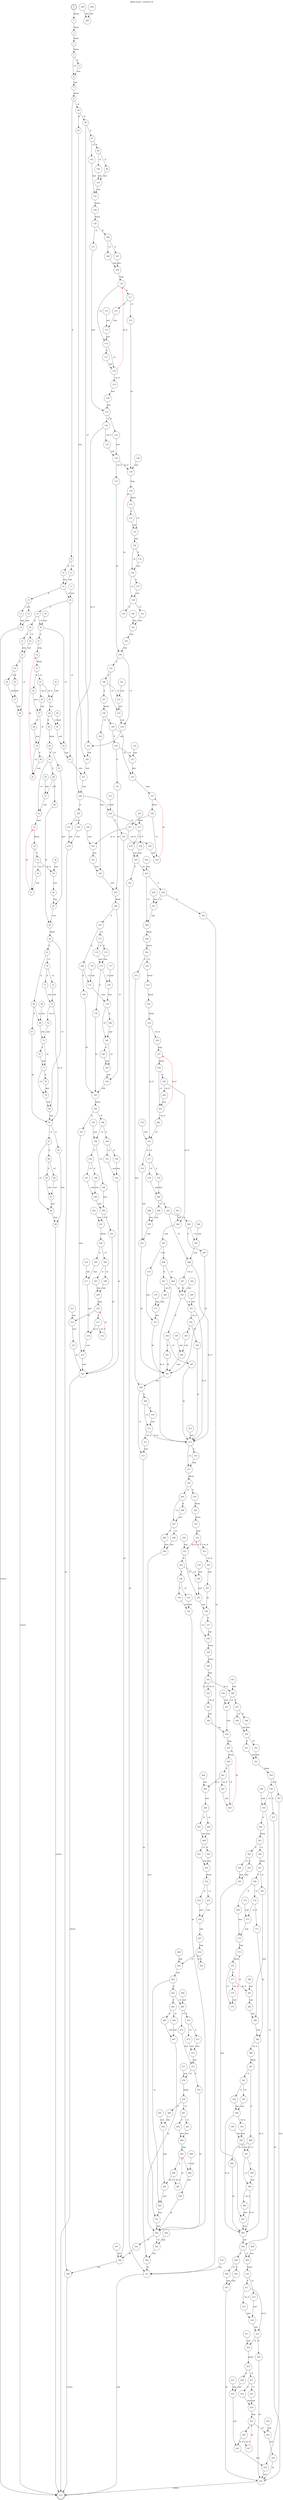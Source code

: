 digraph finite_state_machine {
    label = "allium.wasm - function 34"
    labelloc =  t
    labelfontsize = 16
    labelfontcolor = black
    labelfontname = "Helvetica"
    node [shape = doublecircle]; 0 512;
    node [shape = circle];
    0 -> 1[label = "block"];
    1 -> 2[label = "block"];
    2 -> 3[label = "block"];
    3 -> 4[label = "block"];
    4 -> 5[label = "if"];
    4 -> 6[label = "~if"];
    5 -> 6[label = "end"];
    6 -> 7[label = "end"];
    7 -> 8[label = "block"];
    8 -> 9[label = "if"];
    8 -> 94[label = "~if"];
    9 -> 10[label = "if"];
    9 -> 11[label = "~if"];
    10 -> 12[label = "else"];
    11 -> 12[label = "end"];
    12 -> 13[label = "if"];
    12 -> 18[label = "~if"];
    13 -> 14[label = "if"];
    13 -> 15[label = "~if"];
    14 -> 16[label = "else"];
    15 -> 16[label = "end"];
    16 -> 512[label = "return"];
    17 -> 18[label = "end"];
    18 -> 19[label = "if"];
    18 -> 93[label = "~if"];
    19 -> 20[label = "if"];
    19 -> 30[label = "~if"];
    20 -> 21[label = "if"];
    20 -> 22[label = "~if"];
    21 -> 23[label = "else"];
    22 -> 23[label = "end"];
    23 -> 24[label = "if"];
    23 -> 28[label = "~if"];
    24 -> 25[label = "if"];
    24 -> 26[label = "~if"];
    25 -> 27[label = "else"];
    26 -> 27[label = "end"];
    27 -> 28[label = "end"];
    28 -> 512[label = "return"];
    29 -> 30[label = "end"];
    30 -> 31[label = "if"];
    30 -> 92[label = "~if"];
    31 -> 32[label = "loop"];
    32 -> 33[label = "block"];
    33 -> 34[label = "if"];
    33 -> 35[label = "~if"];
    34 -> 37[label = "else"];
    35 -> 36[label = "~br_if"];
    35 -> 43[label = "br_if"];
    36 -> 37[label = "end"];
    37 -> 38[label = "if"];
    37 -> 39[label = "~if"];
    38 -> 39[label = "end"];
    39 -> 40[label = "if"];
    39 -> 41[label = "~if"];
    40 -> 41[label = "end"];
    41 -> 32[color="red" label = "br"];
    42 -> 43[label = "end"];
    43 -> 44[label = "end"];
    44 -> 45[label = "if"];
    44 -> 91[label = "~if"];
    45 -> 46[label = "block"];
    46 -> 47[label = "if"];
    46 -> 61[label = "~if"];
    47 -> 48[label = "if"];
    47 -> 52[label = "~if"];
    48 -> 49[label = "if"];
    48 -> 51[label = "~if"];
    49 -> 63[label = "br"];
    50 -> 51[label = "end"];
    51 -> 52[label = "end"];
    52 -> 53[label = "loop"];
    53 -> 54[label = "block"];
    54 -> 55[label = "if"];
    54 -> 57[label = "~if"];
    55 -> 56[label = "~br_if"];
    55 -> 59[label = "br_if"];
    56 -> 57[label = "end"];
    57 -> 53[color="red" label = "br"];
    58 -> 59[label = "end"];
    59 -> 60[label = "end"];
    60 -> 62[label = "else"];
    61 -> 62[label = "end"];
    62 -> 63[label = "end"];
    63 -> 64[label = "block"];
    64 -> 65[label = "if"];
    64 -> 80[label = "~if"];
    65 -> 66[label = "if"];
    65 -> 70[label = "~if"];
    66 -> 67[label = "if"];
    66 -> 69[label = "~if"];
    67 -> 81[label = "br"];
    68 -> 69[label = "end"];
    69 -> 75[label = "else"];
    70 -> 71[label = "if"];
    70 -> 72[label = "~if"];
    71 -> 73[label = "else"];
    72 -> 73[label = "end"];
    73 -> 74[label = "~br_if"];
    73 -> 81[label = "br_if"];
    74 -> 75[label = "end"];
    75 -> 76[label = "if"];
    75 -> 77[label = "~if"];
    76 -> 77[label = "end"];
    77 -> 78[label = "if"];
    77 -> 79[label = "~if"];
    78 -> 79[label = "end"];
    79 -> 80[label = "end"];
    80 -> 81[label = "end"];
    81 -> 82[label = "if"];
    81 -> 83[label = "~if"];
    82 -> 89[label = "else"];
    83 -> 84[label = "if"];
    83 -> 88[label = "~if"];
    84 -> 85[label = "if"];
    84 -> 86[label = "~if"];
    85 -> 87[label = "else"];
    86 -> 87[label = "end"];
    87 -> 88[label = "end"];
    88 -> 89[label = "end"];
    89 -> 512[label = "return"];
    90 -> 91[label = "end"];
    91 -> 92[label = "end"];
    92 -> 93[label = "end"];
    93 -> 227[label = "else"];
    94 -> 95[label = "if"];
    94 -> 96[label = "~if"];
    95 -> 226[label = "else"];
    96 -> 97[label = "if"];
    96 -> 225[label = "~if"];
    97 -> 98[label = "if"];
    97 -> 102[label = "~if"];
    98 -> 99[label = "if"];
    98 -> 100[label = "~if"];
    99 -> 101[label = "else"];
    100 -> 101[label = "end"];
    101 -> 103[label = "else"];
    102 -> 103[label = "end"];
    103 -> 104[label = "block"];
    104 -> 105[label = "block"];
    105 -> 106[label = "if"];
    105 -> 121[label = "~if"];
    106 -> 107[label = "if"];
    106 -> 108[label = "~if"];
    107 -> 109[label = "else"];
    108 -> 109[label = "end"];
    109 -> 110[label = "loop"];
    110 -> 111[label = "if"];
    110 -> 116[label = "~if"];
    111 -> 112[label = "if"];
    111 -> 113[label = "~if"];
    112 -> 115[label = "else"];
    113 -> 129[label = "br"];
    114 -> 115[label = "end"];
    115 -> 116[label = "end"];
    116 -> 117[label = "if"];
    116 -> 118[label = "~if"];
    117 -> 118[label = "end"];
    118 -> 119[label = "~br_if"];
    118 -> 110[color="red" label = "br_if"];
    119 -> 120[label = "end"];
    120 -> 122[label = "else"];
    121 -> 122[label = "end"];
    122 -> 123[label = "if"];
    122 -> 124[label = "~if"];
    123 -> 126[label = "else"];
    124 -> 125[label = "~br_if"];
    124 -> 228[label = "br_if"];
    125 -> 126[label = "end"];
    126 -> 127[label = "~br_if"];
    126 -> 129[label = "br_if"];
    127 -> 144[label = "br"];
    128 -> 129[label = "end"];
    129 -> 130[label = "loop"];
    130 -> 131[label = "block"];
    131 -> 132[label = "if"];
    131 -> 133[label = "~if"];
    132 -> 133[label = "end"];
    133 -> 134[label = "end"];
    134 -> 135[label = "if"];
    134 -> 136[label = "~if"];
    135 -> 136[label = "end"];
    136 -> 137[label = "if"];
    136 -> 138[label = "~if"];
    137 -> 138[label = "end"];
    138 -> 139[label = "if"];
    138 -> 141[label = "~if"];
    139 -> 130[color="red" label = "br"];
    140 -> 142[label = "else"];
    141 -> 142[label = "end"];
    142 -> 143[label = "end"];
    143 -> 144[label = "end"];
    144 -> 145[label = "if"];
    144 -> 224[label = "~if"];
    145 -> 146[label = "if"];
    145 -> 223[label = "~if"];
    146 -> 147[label = "if"];
    146 -> 222[label = "~if"];
    147 -> 148[label = "block"];
    148 -> 149[label = "if"];
    148 -> 163[label = "~if"];
    149 -> 150[label = "if"];
    149 -> 154[label = "~if"];
    150 -> 151[label = "if"];
    150 -> 153[label = "~if"];
    151 -> 165[label = "br"];
    152 -> 153[label = "end"];
    153 -> 154[label = "end"];
    154 -> 155[label = "loop"];
    155 -> 156[label = "block"];
    156 -> 157[label = "if"];
    156 -> 159[label = "~if"];
    157 -> 158[label = "~br_if"];
    157 -> 161[label = "br_if"];
    158 -> 159[label = "end"];
    159 -> 155[color="red" label = "br"];
    160 -> 161[label = "end"];
    161 -> 162[label = "end"];
    162 -> 164[label = "else"];
    163 -> 164[label = "end"];
    164 -> 165[label = "end"];
    165 -> 166[label = "block"];
    166 -> 167[label = "if"];
    166 -> 184[label = "~if"];
    167 -> 168[label = "if"];
    167 -> 172[label = "~if"];
    168 -> 169[label = "if"];
    168 -> 171[label = "~if"];
    169 -> 185[label = "br"];
    170 -> 171[label = "end"];
    171 -> 179[label = "else"];
    172 -> 173[label = "if"];
    172 -> 174[label = "~if"];
    173 -> 175[label = "else"];
    174 -> 175[label = "end"];
    175 -> 176[label = "if"];
    175 -> 178[label = "~if"];
    176 -> 185[label = "br"];
    177 -> 178[label = "end"];
    178 -> 179[label = "end"];
    179 -> 180[label = "if"];
    179 -> 181[label = "~if"];
    180 -> 181[label = "end"];
    181 -> 182[label = "if"];
    181 -> 183[label = "~if"];
    182 -> 183[label = "end"];
    183 -> 184[label = "end"];
    184 -> 185[label = "end"];
    185 -> 186[label = "block"];
    186 -> 187[label = "if"];
    186 -> 188[label = "~if"];
    187 -> 219[label = "else"];
    188 -> 189[label = "if"];
    188 -> 194[label = "~if"];
    189 -> 190[label = "if"];
    189 -> 191[label = "~if"];
    190 -> 192[label = "else"];
    191 -> 192[label = "end"];
    192 -> 220[label = "br"];
    193 -> 194[label = "end"];
    194 -> 195[label = "if"];
    194 -> 199[label = "~if"];
    195 -> 196[label = "if"];
    195 -> 197[label = "~if"];
    196 -> 198[label = "else"];
    197 -> 198[label = "end"];
    198 -> 200[label = "else"];
    199 -> 200[label = "end"];
    200 -> 201[label = "if"];
    200 -> 203[label = "~if"];
    201 -> 220[label = "br"];
    202 -> 203[label = "end"];
    203 -> 204[label = "block"];
    204 -> 205[label = "if"];
    204 -> 206[label = "~if"];
    205 -> 217[label = "else"];
    206 -> 207[label = "if"];
    206 -> 208[label = "~if"];
    207 -> 209[label = "else"];
    208 -> 209[label = "end"];
    209 -> 210[label = "loop"];
    210 -> 211[label = "if"];
    210 -> 214[label = "~if"];
    211 -> 212[label = "~br_if"];
    211 -> 218[label = "br_if"];
    212 -> 210[color="red" label = "br"];
    213 -> 214[label = "end"];
    214 -> 215[label = "end"];
    215 -> 220[label = "br"];
    216 -> 217[label = "end"];
    217 -> 218[label = "end"];
    218 -> 219[label = "end"];
    219 -> 220[label = "end"];
    220 -> 512[label = "return"];
    221 -> 222[label = "end"];
    222 -> 223[label = "end"];
    223 -> 224[label = "end"];
    224 -> 225[label = "end"];
    225 -> 226[label = "end"];
    226 -> 227[label = "end"];
    227 -> 228[label = "end"];
    228 -> 229[label = "if"];
    228 -> 234[label = "~if"];
    229 -> 230[label = "if"];
    229 -> 231[label = "~if"];
    230 -> 232[label = "else"];
    231 -> 232[label = "end"];
    232 -> 509[label = "br"];
    233 -> 234[label = "end"];
    234 -> 235[label = "if"];
    234 -> 237[label = "~if"];
    235 -> 508[label = "br"];
    236 -> 237[label = "end"];
    237 -> 238[label = "if"];
    237 -> 239[label = "~if"];
    238 -> 240[label = "else"];
    239 -> 240[label = "end"];
    240 -> 241[label = "if"];
    240 -> 243[label = "~if"];
    241 -> 511[label = "br"];
    242 -> 243[label = "end"];
    243 -> 244[label = "if"];
    243 -> 248[label = "~if"];
    244 -> 245[label = "if"];
    244 -> 247[label = "~if"];
    245 -> 511[label = "br"];
    246 -> 247[label = "end"];
    247 -> 248[label = "end"];
    248 -> 249[label = "block"];
    249 -> 250[label = "block"];
    250 -> 251[label = "if"];
    250 -> 252[label = "~if"];
    251 -> 308[label = "else"];
    252 -> 253[label = "block"];
    253 -> 254[label = "block"];
    254 -> 255[label = "block"];
    255 -> 256[label = "~br_if"];
    255 -> 275[label = "br_if"];
    256 -> 257[label = "loop"];
    257 -> 258[label = "block"];
    258 -> 259[label = "if"];
    258 -> 261[label = "~if"];
    259 -> 260[label = "~br_if"];
    259 -> 264[label = "br_if"];
    260 -> 261[label = "end"];
    261 -> 262[label = "~br_if"];
    261 -> 257[color="red" label = "br_if"];
    262 -> 275[label = "br"];
    263 -> 264[label = "end"];
    264 -> 265[label = "end"];
    265 -> 266[label = "if"];
    265 -> 272[label = "~if"];
    266 -> 267[label = "if"];
    266 -> 269[label = "~if"];
    267 -> 268[label = "~br_if"];
    267 -> 315[label = "br_if"];
    268 -> 271[label = "else"];
    269 -> 293[label = "br"];
    270 -> 271[label = "end"];
    271 -> 273[label = "else"];
    272 -> 273[label = "end"];
    273 -> 307[label = "br"];
    274 -> 275[label = "end"];
    275 -> 276[label = "if"];
    275 -> 277[label = "~if"];
    276 -> 291[label = "else"];
    277 -> 278[label = "if"];
    277 -> 279[label = "~if"];
    278 -> 280[label = "else"];
    279 -> 280[label = "end"];
    280 -> 281[label = "if"];
    280 -> 289[label = "~if"];
    281 -> 282[label = "if"];
    281 -> 286[label = "~if"];
    282 -> 283[label = "if"];
    282 -> 285[label = "~if"];
    283 -> 307[label = "br"];
    284 -> 285[label = "end"];
    285 -> 286[label = "end"];
    286 -> 287[label = "~br_if"];
    286 -> 315[label = "br_if"];
    287 -> 293[label = "br"];
    288 -> 290[label = "else"];
    289 -> 290[label = "end"];
    290 -> 291[label = "end"];
    291 -> 307[label = "br"];
    292 -> 293[label = "end"];
    293 -> 294[label = "if"];
    293 -> 301[label = "~if"];
    294 -> 295[label = "if"];
    294 -> 297[label = "~if"];
    295 -> 307[label = "br"];
    296 -> 299[label = "else"];
    297 -> 315[label = "br"];
    298 -> 299[label = "end"];
    300 -> 301[label = "end"];
    301 -> 302[label = "~br_if"];
    301 -> 315[label = "br_if"];
    302 -> 303[label = "if"];
    302 -> 304[label = "~if"];
    303 -> 306[label = "else"];
    304 -> 315[label = "br"];
    305 -> 306[label = "end"];
    306 -> 307[label = "end"];
    307 -> 308[label = "end"];
    308 -> 309[label = "if"];
    308 -> 313[label = "~if"];
    309 -> 310[label = "if"];
    309 -> 311[label = "~if"];
    310 -> 311[label = "end"];
    311 -> 312[label = "~br_if"];
    311 -> 315[label = "br_if"];
    312 -> 313[label = "end"];
    313 -> 506[label = "br"];
    314 -> 315[label = "end"];
    315 -> 316[label = "if"];
    315 -> 317[label = "~if"];
    316 -> 317[label = "end"];
    317 -> 318[label = "block"];
    318 -> 319[label = "if"];
    318 -> 495[label = "~if"];
    319 -> 320[label = "block"];
    320 -> 321[label = "block"];
    321 -> 322[label = "loop"];
    322 -> 323[label = "~br_if"];
    322 -> 327[label = "br_if"];
    323 -> 324[label = "~br_if"];
    323 -> 322[color="red" label = "br_if"];
    324 -> 325[label = "end"];
    325 -> 336[label = "br"];
    326 -> 327[label = "end"];
    327 -> 328[label = "if"];
    327 -> 335[label = "~if"];
    328 -> 329[label = "if"];
    328 -> 334[label = "~if"];
    329 -> 330[label = "if"];
    329 -> 331[label = "~if"];
    330 -> 332[label = "else"];
    331 -> 332[label = "end"];
    332 -> 502[label = "br"];
    333 -> 334[label = "end"];
    334 -> 335[label = "end"];
    335 -> 336[label = "end"];
    336 -> 337[label = "if"];
    336 -> 338[label = "~if"];
    337 -> 338[label = "end"];
    338 -> 339[label = "block"];
    339 -> 340[label = "block"];
    340 -> 341[label = "loop"];
    341 -> 342[label = "~br_if"];
    341 -> 346[label = "br_if"];
    342 -> 343[label = "~br_if"];
    342 -> 341[color="red" label = "br_if"];
    343 -> 344[label = "end"];
    344 -> 438[label = "br"];
    345 -> 346[label = "end"];
    346 -> 347[label = "if"];
    346 -> 437[label = "~if"];
    347 -> 348[label = "if"];
    347 -> 349[label = "~if"];
    348 -> 350[label = "else"];
    349 -> 350[label = "end"];
    350 -> 351[label = "if"];
    350 -> 352[label = "~if"];
    351 -> 353[label = "else"];
    352 -> 353[label = "end"];
    353 -> 354[label = "block"];
    354 -> 355[label = "if"];
    354 -> 356[label = "~if"];
    355 -> 434[label = "else"];
    356 -> 357[label = "if"];
    356 -> 359[label = "~if"];
    357 -> 435[label = "br"];
    358 -> 359[label = "end"];
    359 -> 360[label = "if"];
    359 -> 403[label = "~if"];
    360 -> 361[label = "block"];
    361 -> 362[label = "if"];
    361 -> 366[label = "~if"];
    362 -> 363[label = "if"];
    362 -> 364[label = "~if"];
    363 -> 365[label = "else"];
    364 -> 365[label = "end"];
    365 -> 401[label = "else"];
    366 -> 367[label = "block"];
    367 -> 368[label = "if"];
    367 -> 383[label = "~if"];
    368 -> 369[label = "if"];
    368 -> 370[label = "~if"];
    369 -> 374[label = "else"];
    370 -> 371[label = "if"];
    370 -> 373[label = "~if"];
    371 -> 385[label = "br"];
    372 -> 373[label = "end"];
    373 -> 374[label = "end"];
    374 -> 375[label = "loop"];
    375 -> 376[label = "block"];
    376 -> 377[label = "if"];
    376 -> 379[label = "~if"];
    377 -> 378[label = "~br_if"];
    377 -> 381[label = "br_if"];
    378 -> 379[label = "end"];
    379 -> 375[color="red" label = "br"];
    380 -> 381[label = "end"];
    381 -> 382[label = "end"];
    382 -> 384[label = "else"];
    383 -> 384[label = "end"];
    384 -> 385[label = "end"];
    385 -> 386[label = "~br_if"];
    385 -> 402[label = "br_if"];
    386 -> 387[label = "block"];
    387 -> 388[label = "if"];
    387 -> 391[label = "~if"];
    388 -> 389[label = "~br_if"];
    388 -> 397[label = "br_if"];
    389 -> 402[label = "br"];
    390 -> 396[label = "else"];
    391 -> 392[label = "if"];
    391 -> 393[label = "~if"];
    392 -> 394[label = "else"];
    393 -> 394[label = "end"];
    394 -> 395[label = "~br_if"];
    394 -> 402[label = "br_if"];
    395 -> 396[label = "end"];
    396 -> 397[label = "end"];
    397 -> 398[label = "if"];
    397 -> 399[label = "~if"];
    398 -> 399[label = "end"];
    399 -> 400[label = "~br_if"];
    399 -> 402[label = "br_if"];
    400 -> 401[label = "end"];
    401 -> 402[label = "end"];
    402 -> 403[label = "end"];
    403 -> 404[label = "if"];
    403 -> 409[label = "~if"];
    404 -> 405[label = "if"];
    404 -> 406[label = "~if"];
    405 -> 407[label = "else"];
    406 -> 407[label = "end"];
    407 -> 435[label = "br"];
    408 -> 409[label = "end"];
    409 -> 410[label = "block"];
    410 -> 411[label = "if"];
    410 -> 413[label = "~if"];
    411 -> 412[label = "~br_if"];
    411 -> 415[label = "br_if"];
    412 -> 414[label = "else"];
    413 -> 414[label = "end"];
    414 -> 415[label = "end"];
    415 -> 416[label = "if"];
    415 -> 418[label = "~if"];
    416 -> 435[label = "br"];
    417 -> 418[label = "end"];
    418 -> 419[label = "block"];
    419 -> 420[label = "if"];
    419 -> 421[label = "~if"];
    420 -> 432[label = "else"];
    421 -> 422[label = "if"];
    421 -> 423[label = "~if"];
    422 -> 424[label = "else"];
    423 -> 424[label = "end"];
    424 -> 425[label = "loop"];
    425 -> 426[label = "if"];
    425 -> 429[label = "~if"];
    426 -> 427[label = "~br_if"];
    426 -> 433[label = "br_if"];
    427 -> 425[color="red" label = "br"];
    428 -> 429[label = "end"];
    429 -> 430[label = "end"];
    430 -> 435[label = "br"];
    431 -> 432[label = "end"];
    432 -> 433[label = "end"];
    433 -> 434[label = "end"];
    434 -> 435[label = "end"];
    435 -> 512[label = "return"];
    436 -> 437[label = "end"];
    437 -> 438[label = "end"];
    438 -> 439[label = "loop"];
    439 -> 440[label = "block"];
    440 -> 441[label = "if"];
    440 -> 443[label = "~if"];
    441 -> 442[label = "~br_if"];
    441 -> 445[label = "br_if"];
    442 -> 443[label = "end"];
    443 -> 439[color="red" label = "br"];
    444 -> 445[label = "end"];
    445 -> 446[label = "end"];
    446 -> 447[label = "if"];
    446 -> 448[label = "~if"];
    447 -> 449[label = "else"];
    448 -> 449[label = "end"];
    449 -> 450[label = "if"];
    449 -> 451[label = "~if"];
    450 -> 452[label = "else"];
    451 -> 452[label = "end"];
    452 -> 453[label = "block"];
    453 -> 454[label = "if"];
    453 -> 455[label = "~if"];
    454 -> 456[label = "else"];
    455 -> 456[label = "end"];
    456 -> 457[label = "end"];
    457 -> 458[label = "loop"];
    458 -> 459[label = "if"];
    458 -> 461[label = "~if"];
    459 -> 458[color="red" label = "br"];
    460 -> 461[label = "end"];
    461 -> 462[label = "end"];
    462 -> 463[label = "if"];
    462 -> 494[label = "~if"];
    463 -> 464[label = "if"];
    463 -> 469[label = "~if"];
    464 -> 465[label = "if"];
    464 -> 466[label = "~if"];
    465 -> 467[label = "else"];
    466 -> 467[label = "end"];
    467 -> 502[label = "br"];
    468 -> 469[label = "end"];
    469 -> 470[label = "if"];
    469 -> 474[label = "~if"];
    470 -> 471[label = "if"];
    470 -> 472[label = "~if"];
    471 -> 473[label = "else"];
    472 -> 473[label = "end"];
    473 -> 475[label = "else"];
    474 -> 475[label = "end"];
    475 -> 476[label = "if"];
    475 -> 478[label = "~if"];
    476 -> 502[label = "br"];
    477 -> 478[label = "end"];
    478 -> 479[label = "block"];
    479 -> 480[label = "if"];
    479 -> 481[label = "~if"];
    480 -> 492[label = "else"];
    481 -> 482[label = "if"];
    481 -> 483[label = "~if"];
    482 -> 484[label = "else"];
    483 -> 484[label = "end"];
    484 -> 485[label = "loop"];
    485 -> 486[label = "if"];
    485 -> 489[label = "~if"];
    486 -> 487[label = "~br_if"];
    486 -> 493[label = "br_if"];
    487 -> 485[color="red" label = "br"];
    488 -> 489[label = "end"];
    489 -> 490[label = "end"];
    490 -> 502[label = "br"];
    491 -> 492[label = "end"];
    492 -> 493[label = "end"];
    493 -> 494[label = "end"];
    494 -> 501[label = "else"];
    495 -> 496[label = "if"];
    495 -> 497[label = "~if"];
    496 -> 497[label = "end"];
    497 -> 498[label = "if"];
    497 -> 499[label = "~if"];
    498 -> 500[label = "else"];
    499 -> 500[label = "end"];
    500 -> 501[label = "end"];
    501 -> 502[label = "end"];
    502 -> 503[label = "if"];
    502 -> 505[label = "~if"];
    503 -> 508[label = "br"];
    504 -> 505[label = "end"];
    505 -> 506[label = "end"];
    506 -> 511[label = "br"];
    507 -> 508[label = "end"];
    508 -> 509[label = "end"];
    509 -> 512[label = "return"];
    510 -> 511[label = "end"];
    511 -> 512[label = "end"];
}
